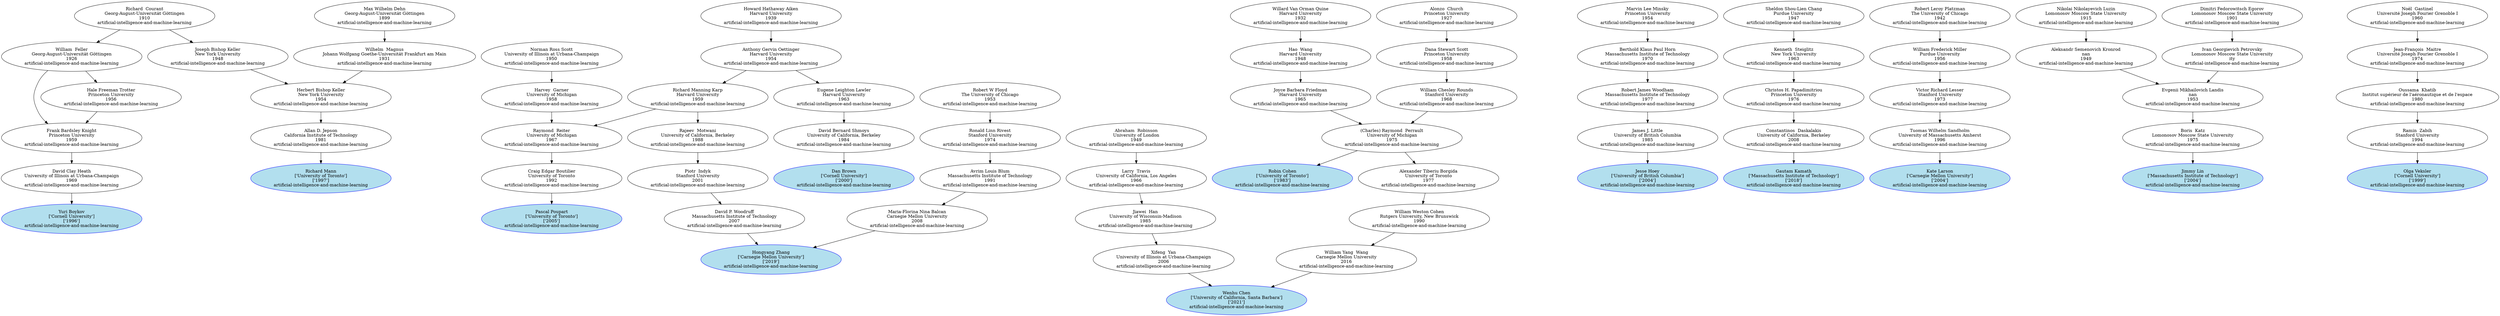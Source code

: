 digraph "Academic Genealogy for artificial-intelligence-and-machine-learning" {
	39437 [label="Yuri Boykov
['Cornell University']
['1996']
artificial-intelligence-and-machine-learning" color=blue fillcolor=lightblue2 style=filled]
	45379 [label="Dan Brown
['Cornell University']
['2000']
artificial-intelligence-and-machine-learning" color=blue fillcolor=lightblue2 style=filled]
	279263 [label="Wenhu Chen
['University of California, Santa Barbara']
['2021']
artificial-intelligence-and-machine-learning" color=blue fillcolor=lightblue2 style=filled]
	58650 [label="Robin Cohen
['University of Toronto']
['1983']
artificial-intelligence-and-machine-learning" color=blue fillcolor=lightblue2 style=filled]
	167185 [label="Jesse Hoey
['University of British Columbia']
['2004']
artificial-intelligence-and-machine-learning" color=blue fillcolor=lightblue2 style=filled]
	264772 [label="Gautam Kamath
['Massachusetts Institute of Technology']
['2018']
artificial-intelligence-and-machine-learning" color=blue fillcolor=lightblue2 style=filled]
	119359 [label="Kate Larson
['Carnegie Mellon University']
['2004']
artificial-intelligence-and-machine-learning" color=blue fillcolor=lightblue2 style=filled]
	0 [label="Jimmy Lin
['Massachusetts Institute of Technology']
['2004']
artificial-intelligence-and-machine-learning" color=blue fillcolor=lightblue2 style=filled]
	131052 [label="Richard Mann
['University of Toronto']
['1997']
artificial-intelligence-and-machine-learning" color=blue fillcolor=lightblue2 style=filled]
	97099 [label="Pascal Poupart
['University of Toronto']
['2005']
artificial-intelligence-and-machine-learning" color=blue fillcolor=lightblue2 style=filled]
	73583 [label="Olga Veksler
['Cornell University']
['1999']
artificial-intelligence-and-machine-learning" color=blue fillcolor=lightblue2 style=filled]
	254910 [label="Hongyang Zhang
['Carnegie Mellon University']
['2019']
artificial-intelligence-and-machine-learning" color=blue fillcolor=lightblue2 style=filled]
	4759 [label="David Clay Heath
University of Illinois at Urbana-Champaign
1969
artificial-intelligence-and-machine-learning"]
	36705 [label="David Bernard Shmoys
University of California, Berkeley
1984
artificial-intelligence-and-machine-learning"]
	279264 [label="Xifeng  Yan
University of Illinois at Urbana-Champaign
2006
artificial-intelligence-and-machine-learning"]
	217154 [label="William Yang  Wang
Carnegie Mellon University
2016
artificial-intelligence-and-machine-learning"]
	8755 [label="(Charles) Raymond  Perrault
University of Michigan
1975
artificial-intelligence-and-machine-learning"]
	72124 [label="James J. Little
University of British Columbia
1985
artificial-intelligence-and-machine-learning"]
	139732 [label="Constantinos  Daskalakis
University of California, Berkeley
2008
artificial-intelligence-and-machine-learning"]
	88145 [label="Tuomas Wilhelm Sandholm
University of Massachusetts Amherst
1996
artificial-intelligence-and-machine-learning"]
	176620 [label="Boris  Katz
Lomonosov Moscow State University
1975
artificial-intelligence-and-machine-learning"]
	11836 [label="Allan D. Jepson
California Institute of Technology
1981
artificial-intelligence-and-machine-learning"]
	72088 [label="Craig Edgar Boutilier
University of Toronto
1992
artificial-intelligence-and-machine-learning"]
	71514 [label="Ramin  Zabih
Stanford University
1994
artificial-intelligence-and-machine-learning"]
	148432 [label="Maria-Florina Nina Balcan
Carnegie Mellon University
2008
artificial-intelligence-and-machine-learning"]
	132986 [label="David P. Woodruff
Massachusetts Institute of Technology
2007
artificial-intelligence-and-machine-learning"]
	4758 [label="Frank Bardsley Knight
Princeton University
1959
artificial-intelligence-and-machine-learning"]
	25276 [label="Eugene Leighton Lawler
Harvard University
1963
artificial-intelligence-and-machine-learning"]
	72247 [label="Jiawei  Han
University of Wisconsin-Madison
1985
artificial-intelligence-and-machine-learning"]
	70227 [label="William Weston Cohen
Rutgers University, New Brunswick
1990
artificial-intelligence-and-machine-learning"]
	8658 [label="Joyce Barbara Friedman
Harvard University
1965
artificial-intelligence-and-machine-learning"]
	44546 [label="William Chesley Rounds
Stanford University
1968
artificial-intelligence-and-machine-learning"]
	72085 [label="Robert James Woodham
Massachusetts Institute of Technology
1977
artificial-intelligence-and-machine-learning"]
	46289 [label="Christos H. Papadimitriou
Princeton University
1976
artificial-intelligence-and-machine-learning"]
	88112 [label="Victor Richard Lesser
Stanford University
1973
artificial-intelligence-and-machine-learning"]
	76951 [label="Evgenii Mikhailovich Landis
nan
1953
artificial-intelligence-and-machine-learning"]
	12037 [label="Herbert Bishop Keller
New York University
1954
artificial-intelligence-and-machine-learning"]
	5481 [label="Raymond  Reiter
University of Michigan
1967
artificial-intelligence-and-machine-learning"]
	71100 [label="Oussama  Khatib
Institut supérieur de l'aéronautique et de l'espace
1980
artificial-intelligence-and-machine-learning"]
	33035 [label="Avrim Louis Blum
Massachusetts Institute of Technology
1991
artificial-intelligence-and-machine-learning"]
	71081 [label="Piotr  Indyk
Stanford University
2001
artificial-intelligence-and-machine-learning"]
	9629 [label="Hale Freeman Trotter
Princeton University
1956
artificial-intelligence-and-machine-learning"]
	33019 [label="William  Feller
Georg-August-Universität Göttingen
1926
artificial-intelligence-and-machine-learning"]
	13305 [label="Anthony Gervin Oettinger
Harvard University
1954
artificial-intelligence-and-machine-learning"]
	82279 [label="Larry  Travis
University of California, Los Angeles
1966
artificial-intelligence-and-machine-learning"]
	70186 [label="Alexander Tiberiu Borgida
University of Toronto
1977
artificial-intelligence-and-machine-learning"]
	29869 [label="Hao  Wang
Harvard University
1948
artificial-intelligence-and-machine-learning"]
	8024 [label="Dana Stewart Scott
Princeton University
1958
artificial-intelligence-and-machine-learning"]
	61066 [label="Berthold Klaus Paul Horn
Massachusetts Institute of Technology
1970
artificial-intelligence-and-machine-learning"]
	82018 [label="Kenneth  Steiglitz
New York University
1963
artificial-intelligence-and-machine-learning"]
	88102 [label="William Frederick Miller
Purdue University
1956
artificial-intelligence-and-machine-learning"]
	76948 [label="Aleksandr Semenovich Kronrod
nan
1949
artificial-intelligence-and-machine-learning"]
	55146 [label="Ivan Georgievich Petrovsky
Lomonosov Moscow State University
ity
artificial-intelligence-and-machine-learning"]
	12042 [label="Wilhelm  Magnus
Johann Wolfgang Goethe-Universität Frankfurt am Main
1931
artificial-intelligence-and-machine-learning"]
	13411 [label="Joseph Bishop Keller
New York University
1948
artificial-intelligence-and-machine-learning"]
	25275 [label="Richard Manning Karp
Harvard University
1959
artificial-intelligence-and-machine-learning"]
	13812 [label="Harvey  Garner
University of Michigan
1958
artificial-intelligence-and-machine-learning"]
	61379 [label="Jean-François  Maitre
Université Joseph Fourier Grenoble I
1974
artificial-intelligence-and-machine-learning"]
	50081 [label="Ronald Linn Rivest
Stanford University
1974
artificial-intelligence-and-machine-learning"]
	41471 [label="Rajeev  Motwani
University of California, Berkeley
1988
artificial-intelligence-and-machine-learning"]
	7378 [label="Richard  Courant
Georg-August-Universität Göttingen
1910
artificial-intelligence-and-machine-learning"]
	18953 [label="Howard Hathaway Aiken
Harvard University
1939
artificial-intelligence-and-machine-learning"]
	15886 [label="Abraham  Robinson
University of London
1949
artificial-intelligence-and-machine-learning"]
	8755 [label="(Charles) Raymond  Perrault
University of Michigan
1975
artificial-intelligence-and-machine-learning"]
	73831 [label="Willard Van Orman Quine
Harvard University
1932
artificial-intelligence-and-machine-learning"]
	8011 [label="Alonzo  Church
Princeton University
1927
artificial-intelligence-and-machine-learning"]
	6869 [label="Marvin Lee Minsky
Princeton University
1954
artificial-intelligence-and-machine-learning"]
	98916 [label="Sheldon Shou-Lien Chang
Purdue University
1947
artificial-intelligence-and-machine-learning"]
	128356 [label="Robert Leroy Platzman
The University of Chicago
1942
artificial-intelligence-and-machine-learning"]
	10479 [label="Nikolai Nikolayevich Luzin
Lomonosov Moscow State University
1915
artificial-intelligence-and-machine-learning"]
	24109 [label="Dimitri Fedorowitsch Egorov
Lomonosov Moscow State University
1901
artificial-intelligence-and-machine-learning"]
	7339 [label="Max Wilhelm Dehn
Georg-August-Universität Göttingen
1899
artificial-intelligence-and-machine-learning"]
	84481 [label="Norman Ross Scott
University of Illinois at Urbana-Champaign
1950
artificial-intelligence-and-machine-learning"]
	58747 [label="Noël  Gastinel
Université Joseph Fourier Grenoble I
1960
artificial-intelligence-and-machine-learning"]
	69223 [label="Robert W Floyd
The University of Chicago
1953
artificial-intelligence-and-machine-learning"]
	4759 -> 39437
	36705 -> 45379
	279264 -> 279263
	217154 -> 279263
	8755 -> 58650
	72124 -> 167185
	139732 -> 264772
	88145 -> 119359
	176620 -> 0
	11836 -> 131052
	72088 -> 97099
	71514 -> 73583
	148432 -> 254910
	132986 -> 254910
	4758 -> 4759
	25276 -> 36705
	72247 -> 279264
	70227 -> 217154
	8658 -> 8755
	44546 -> 8755
	72085 -> 72124
	46289 -> 139732
	88112 -> 88145
	76951 -> 176620
	12037 -> 11836
	5481 -> 72088
	71100 -> 71514
	33035 -> 148432
	71081 -> 132986
	9629 -> 4758
	33019 -> 4758
	13305 -> 25276
	82279 -> 72247
	70186 -> 70227
	29869 -> 8658
	8024 -> 44546
	61066 -> 72085
	82018 -> 46289
	88102 -> 88112
	76948 -> 76951
	55146 -> 76951
	12042 -> 12037
	13411 -> 12037
	25275 -> 5481
	13812 -> 5481
	61379 -> 71100
	50081 -> 33035
	41471 -> 71081
	33019 -> 9629
	7378 -> 33019
	18953 -> 13305
	15886 -> 82279
	8755 -> 70186
	73831 -> 29869
	8011 -> 8024
	6869 -> 61066
	98916 -> 82018
	128356 -> 88102
	10479 -> 76948
	24109 -> 55146
	7339 -> 12042
	7378 -> 13411
	13305 -> 25275
	84481 -> 13812
	58747 -> 61379
	69223 -> 50081
	25275 -> 41471
}
